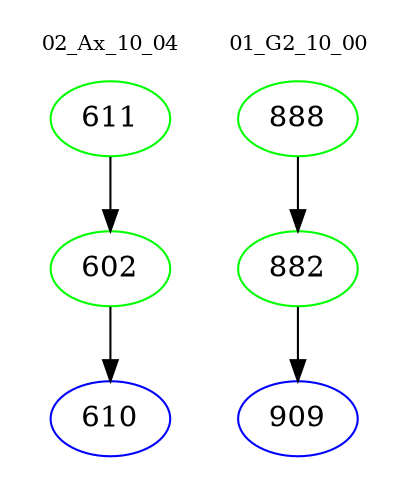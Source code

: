 digraph{
subgraph cluster_0 {
color = white
label = "02_Ax_10_04";
fontsize=10;
T0_611 [label="611", color="green"]
T0_611 -> T0_602 [color="black"]
T0_602 [label="602", color="green"]
T0_602 -> T0_610 [color="black"]
T0_610 [label="610", color="blue"]
}
subgraph cluster_1 {
color = white
label = "01_G2_10_00";
fontsize=10;
T1_888 [label="888", color="green"]
T1_888 -> T1_882 [color="black"]
T1_882 [label="882", color="green"]
T1_882 -> T1_909 [color="black"]
T1_909 [label="909", color="blue"]
}
}
